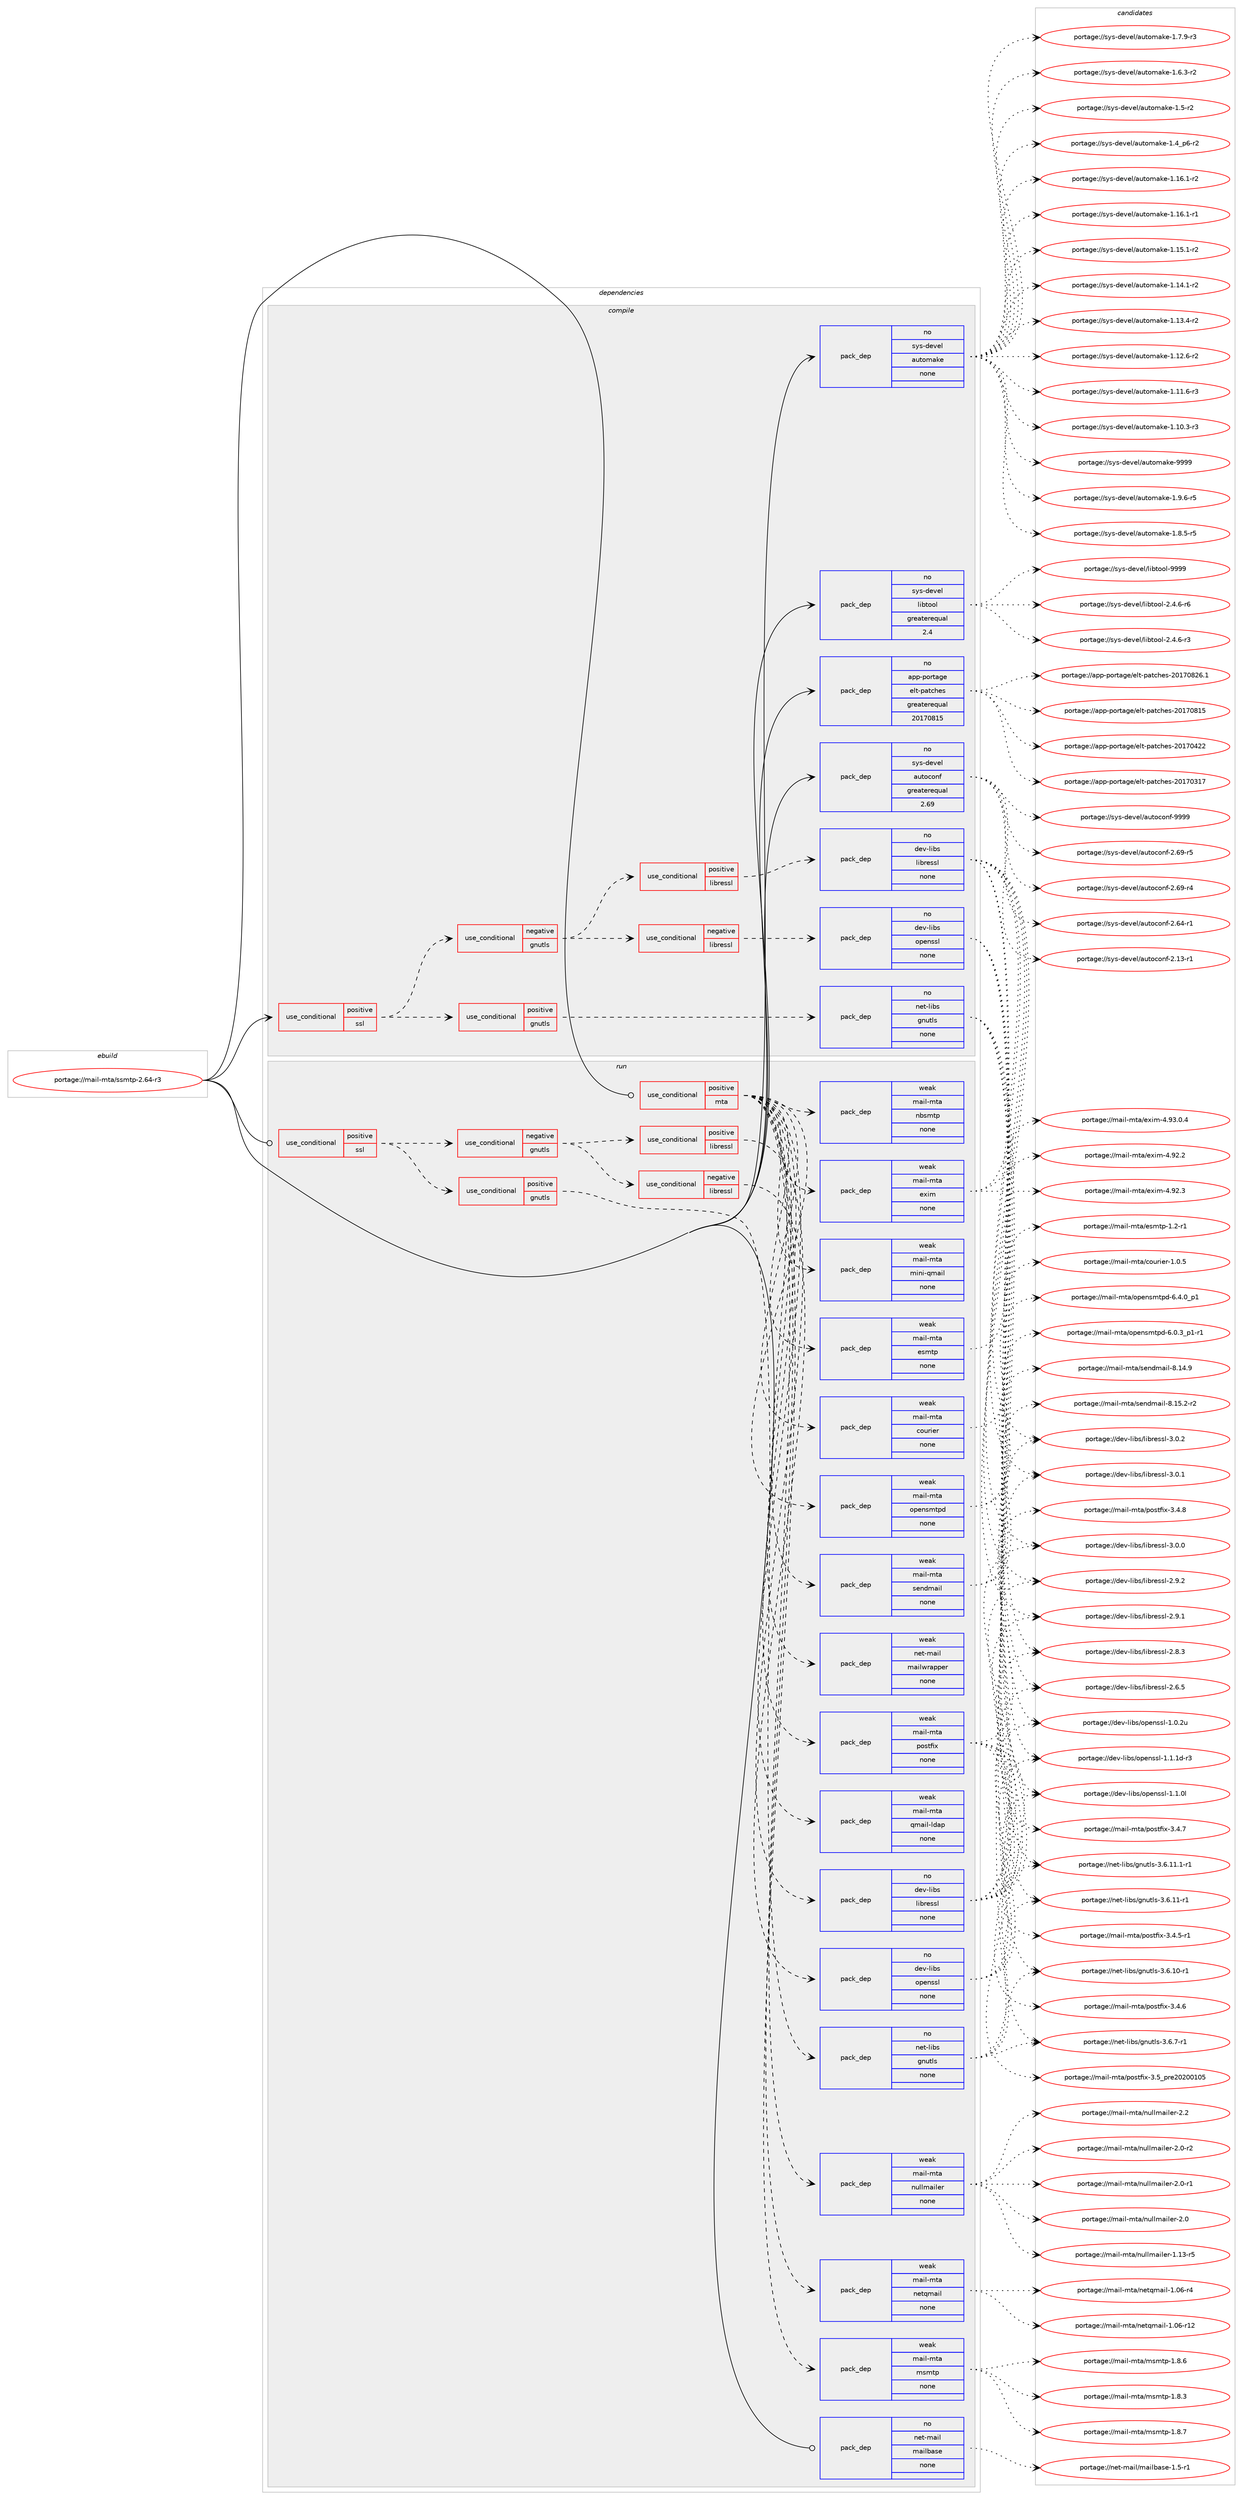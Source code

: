 digraph prolog {

# *************
# Graph options
# *************

newrank=true;
concentrate=true;
compound=true;
graph [rankdir=LR,fontname=Helvetica,fontsize=10,ranksep=1.5];#, ranksep=2.5, nodesep=0.2];
edge  [arrowhead=vee];
node  [fontname=Helvetica,fontsize=10];

# **********
# The ebuild
# **********

subgraph cluster_leftcol {
color=gray;
label=<<i>ebuild</i>>;
id [label="portage://mail-mta/ssmtp-2.64-r3", color=red, width=4, href="../mail-mta/ssmtp-2.64-r3.svg"];
}

# ****************
# The dependencies
# ****************

subgraph cluster_midcol {
color=gray;
label=<<i>dependencies</i>>;
subgraph cluster_compile {
fillcolor="#eeeeee";
style=filled;
label=<<i>compile</i>>;
subgraph cond52718 {
dependency231064 [label=<<TABLE BORDER="0" CELLBORDER="1" CELLSPACING="0" CELLPADDING="4"><TR><TD ROWSPAN="3" CELLPADDING="10">use_conditional</TD></TR><TR><TD>positive</TD></TR><TR><TD>ssl</TD></TR></TABLE>>, shape=none, color=red];
subgraph cond52719 {
dependency231065 [label=<<TABLE BORDER="0" CELLBORDER="1" CELLSPACING="0" CELLPADDING="4"><TR><TD ROWSPAN="3" CELLPADDING="10">use_conditional</TD></TR><TR><TD>positive</TD></TR><TR><TD>gnutls</TD></TR></TABLE>>, shape=none, color=red];
subgraph pack174809 {
dependency231066 [label=<<TABLE BORDER="0" CELLBORDER="1" CELLSPACING="0" CELLPADDING="4" WIDTH="220"><TR><TD ROWSPAN="6" CELLPADDING="30">pack_dep</TD></TR><TR><TD WIDTH="110">no</TD></TR><TR><TD>net-libs</TD></TR><TR><TD>gnutls</TD></TR><TR><TD>none</TD></TR><TR><TD></TD></TR></TABLE>>, shape=none, color=blue];
}
dependency231065:e -> dependency231066:w [weight=20,style="dashed",arrowhead="vee"];
}
dependency231064:e -> dependency231065:w [weight=20,style="dashed",arrowhead="vee"];
subgraph cond52720 {
dependency231067 [label=<<TABLE BORDER="0" CELLBORDER="1" CELLSPACING="0" CELLPADDING="4"><TR><TD ROWSPAN="3" CELLPADDING="10">use_conditional</TD></TR><TR><TD>negative</TD></TR><TR><TD>gnutls</TD></TR></TABLE>>, shape=none, color=red];
subgraph cond52721 {
dependency231068 [label=<<TABLE BORDER="0" CELLBORDER="1" CELLSPACING="0" CELLPADDING="4"><TR><TD ROWSPAN="3" CELLPADDING="10">use_conditional</TD></TR><TR><TD>negative</TD></TR><TR><TD>libressl</TD></TR></TABLE>>, shape=none, color=red];
subgraph pack174810 {
dependency231069 [label=<<TABLE BORDER="0" CELLBORDER="1" CELLSPACING="0" CELLPADDING="4" WIDTH="220"><TR><TD ROWSPAN="6" CELLPADDING="30">pack_dep</TD></TR><TR><TD WIDTH="110">no</TD></TR><TR><TD>dev-libs</TD></TR><TR><TD>openssl</TD></TR><TR><TD>none</TD></TR><TR><TD></TD></TR></TABLE>>, shape=none, color=blue];
}
dependency231068:e -> dependency231069:w [weight=20,style="dashed",arrowhead="vee"];
}
dependency231067:e -> dependency231068:w [weight=20,style="dashed",arrowhead="vee"];
subgraph cond52722 {
dependency231070 [label=<<TABLE BORDER="0" CELLBORDER="1" CELLSPACING="0" CELLPADDING="4"><TR><TD ROWSPAN="3" CELLPADDING="10">use_conditional</TD></TR><TR><TD>positive</TD></TR><TR><TD>libressl</TD></TR></TABLE>>, shape=none, color=red];
subgraph pack174811 {
dependency231071 [label=<<TABLE BORDER="0" CELLBORDER="1" CELLSPACING="0" CELLPADDING="4" WIDTH="220"><TR><TD ROWSPAN="6" CELLPADDING="30">pack_dep</TD></TR><TR><TD WIDTH="110">no</TD></TR><TR><TD>dev-libs</TD></TR><TR><TD>libressl</TD></TR><TR><TD>none</TD></TR><TR><TD></TD></TR></TABLE>>, shape=none, color=blue];
}
dependency231070:e -> dependency231071:w [weight=20,style="dashed",arrowhead="vee"];
}
dependency231067:e -> dependency231070:w [weight=20,style="dashed",arrowhead="vee"];
}
dependency231064:e -> dependency231067:w [weight=20,style="dashed",arrowhead="vee"];
}
id:e -> dependency231064:w [weight=20,style="solid",arrowhead="vee"];
subgraph pack174812 {
dependency231072 [label=<<TABLE BORDER="0" CELLBORDER="1" CELLSPACING="0" CELLPADDING="4" WIDTH="220"><TR><TD ROWSPAN="6" CELLPADDING="30">pack_dep</TD></TR><TR><TD WIDTH="110">no</TD></TR><TR><TD>app-portage</TD></TR><TR><TD>elt-patches</TD></TR><TR><TD>greaterequal</TD></TR><TR><TD>20170815</TD></TR></TABLE>>, shape=none, color=blue];
}
id:e -> dependency231072:w [weight=20,style="solid",arrowhead="vee"];
subgraph pack174813 {
dependency231073 [label=<<TABLE BORDER="0" CELLBORDER="1" CELLSPACING="0" CELLPADDING="4" WIDTH="220"><TR><TD ROWSPAN="6" CELLPADDING="30">pack_dep</TD></TR><TR><TD WIDTH="110">no</TD></TR><TR><TD>sys-devel</TD></TR><TR><TD>autoconf</TD></TR><TR><TD>greaterequal</TD></TR><TR><TD>2.69</TD></TR></TABLE>>, shape=none, color=blue];
}
id:e -> dependency231073:w [weight=20,style="solid",arrowhead="vee"];
subgraph pack174814 {
dependency231074 [label=<<TABLE BORDER="0" CELLBORDER="1" CELLSPACING="0" CELLPADDING="4" WIDTH="220"><TR><TD ROWSPAN="6" CELLPADDING="30">pack_dep</TD></TR><TR><TD WIDTH="110">no</TD></TR><TR><TD>sys-devel</TD></TR><TR><TD>automake</TD></TR><TR><TD>none</TD></TR><TR><TD></TD></TR></TABLE>>, shape=none, color=blue];
}
id:e -> dependency231074:w [weight=20,style="solid",arrowhead="vee"];
subgraph pack174815 {
dependency231075 [label=<<TABLE BORDER="0" CELLBORDER="1" CELLSPACING="0" CELLPADDING="4" WIDTH="220"><TR><TD ROWSPAN="6" CELLPADDING="30">pack_dep</TD></TR><TR><TD WIDTH="110">no</TD></TR><TR><TD>sys-devel</TD></TR><TR><TD>libtool</TD></TR><TR><TD>greaterequal</TD></TR><TR><TD>2.4</TD></TR></TABLE>>, shape=none, color=blue];
}
id:e -> dependency231075:w [weight=20,style="solid",arrowhead="vee"];
}
subgraph cluster_compileandrun {
fillcolor="#eeeeee";
style=filled;
label=<<i>compile and run</i>>;
}
subgraph cluster_run {
fillcolor="#eeeeee";
style=filled;
label=<<i>run</i>>;
subgraph cond52723 {
dependency231076 [label=<<TABLE BORDER="0" CELLBORDER="1" CELLSPACING="0" CELLPADDING="4"><TR><TD ROWSPAN="3" CELLPADDING="10">use_conditional</TD></TR><TR><TD>positive</TD></TR><TR><TD>mta</TD></TR></TABLE>>, shape=none, color=red];
subgraph pack174816 {
dependency231077 [label=<<TABLE BORDER="0" CELLBORDER="1" CELLSPACING="0" CELLPADDING="4" WIDTH="220"><TR><TD ROWSPAN="6" CELLPADDING="30">pack_dep</TD></TR><TR><TD WIDTH="110">weak</TD></TR><TR><TD>net-mail</TD></TR><TR><TD>mailwrapper</TD></TR><TR><TD>none</TD></TR><TR><TD></TD></TR></TABLE>>, shape=none, color=blue];
}
dependency231076:e -> dependency231077:w [weight=20,style="dashed",arrowhead="vee"];
subgraph pack174817 {
dependency231078 [label=<<TABLE BORDER="0" CELLBORDER="1" CELLSPACING="0" CELLPADDING="4" WIDTH="220"><TR><TD ROWSPAN="6" CELLPADDING="30">pack_dep</TD></TR><TR><TD WIDTH="110">weak</TD></TR><TR><TD>mail-mta</TD></TR><TR><TD>courier</TD></TR><TR><TD>none</TD></TR><TR><TD></TD></TR></TABLE>>, shape=none, color=blue];
}
dependency231076:e -> dependency231078:w [weight=20,style="dashed",arrowhead="vee"];
subgraph pack174818 {
dependency231079 [label=<<TABLE BORDER="0" CELLBORDER="1" CELLSPACING="0" CELLPADDING="4" WIDTH="220"><TR><TD ROWSPAN="6" CELLPADDING="30">pack_dep</TD></TR><TR><TD WIDTH="110">weak</TD></TR><TR><TD>mail-mta</TD></TR><TR><TD>esmtp</TD></TR><TR><TD>none</TD></TR><TR><TD></TD></TR></TABLE>>, shape=none, color=blue];
}
dependency231076:e -> dependency231079:w [weight=20,style="dashed",arrowhead="vee"];
subgraph pack174819 {
dependency231080 [label=<<TABLE BORDER="0" CELLBORDER="1" CELLSPACING="0" CELLPADDING="4" WIDTH="220"><TR><TD ROWSPAN="6" CELLPADDING="30">pack_dep</TD></TR><TR><TD WIDTH="110">weak</TD></TR><TR><TD>mail-mta</TD></TR><TR><TD>exim</TD></TR><TR><TD>none</TD></TR><TR><TD></TD></TR></TABLE>>, shape=none, color=blue];
}
dependency231076:e -> dependency231080:w [weight=20,style="dashed",arrowhead="vee"];
subgraph pack174820 {
dependency231081 [label=<<TABLE BORDER="0" CELLBORDER="1" CELLSPACING="0" CELLPADDING="4" WIDTH="220"><TR><TD ROWSPAN="6" CELLPADDING="30">pack_dep</TD></TR><TR><TD WIDTH="110">weak</TD></TR><TR><TD>mail-mta</TD></TR><TR><TD>mini-qmail</TD></TR><TR><TD>none</TD></TR><TR><TD></TD></TR></TABLE>>, shape=none, color=blue];
}
dependency231076:e -> dependency231081:w [weight=20,style="dashed",arrowhead="vee"];
subgraph pack174821 {
dependency231082 [label=<<TABLE BORDER="0" CELLBORDER="1" CELLSPACING="0" CELLPADDING="4" WIDTH="220"><TR><TD ROWSPAN="6" CELLPADDING="30">pack_dep</TD></TR><TR><TD WIDTH="110">weak</TD></TR><TR><TD>mail-mta</TD></TR><TR><TD>msmtp</TD></TR><TR><TD>none</TD></TR><TR><TD></TD></TR></TABLE>>, shape=none, color=blue];
}
dependency231076:e -> dependency231082:w [weight=20,style="dashed",arrowhead="vee"];
subgraph pack174822 {
dependency231083 [label=<<TABLE BORDER="0" CELLBORDER="1" CELLSPACING="0" CELLPADDING="4" WIDTH="220"><TR><TD ROWSPAN="6" CELLPADDING="30">pack_dep</TD></TR><TR><TD WIDTH="110">weak</TD></TR><TR><TD>mail-mta</TD></TR><TR><TD>nbsmtp</TD></TR><TR><TD>none</TD></TR><TR><TD></TD></TR></TABLE>>, shape=none, color=blue];
}
dependency231076:e -> dependency231083:w [weight=20,style="dashed",arrowhead="vee"];
subgraph pack174823 {
dependency231084 [label=<<TABLE BORDER="0" CELLBORDER="1" CELLSPACING="0" CELLPADDING="4" WIDTH="220"><TR><TD ROWSPAN="6" CELLPADDING="30">pack_dep</TD></TR><TR><TD WIDTH="110">weak</TD></TR><TR><TD>mail-mta</TD></TR><TR><TD>netqmail</TD></TR><TR><TD>none</TD></TR><TR><TD></TD></TR></TABLE>>, shape=none, color=blue];
}
dependency231076:e -> dependency231084:w [weight=20,style="dashed",arrowhead="vee"];
subgraph pack174824 {
dependency231085 [label=<<TABLE BORDER="0" CELLBORDER="1" CELLSPACING="0" CELLPADDING="4" WIDTH="220"><TR><TD ROWSPAN="6" CELLPADDING="30">pack_dep</TD></TR><TR><TD WIDTH="110">weak</TD></TR><TR><TD>mail-mta</TD></TR><TR><TD>nullmailer</TD></TR><TR><TD>none</TD></TR><TR><TD></TD></TR></TABLE>>, shape=none, color=blue];
}
dependency231076:e -> dependency231085:w [weight=20,style="dashed",arrowhead="vee"];
subgraph pack174825 {
dependency231086 [label=<<TABLE BORDER="0" CELLBORDER="1" CELLSPACING="0" CELLPADDING="4" WIDTH="220"><TR><TD ROWSPAN="6" CELLPADDING="30">pack_dep</TD></TR><TR><TD WIDTH="110">weak</TD></TR><TR><TD>mail-mta</TD></TR><TR><TD>postfix</TD></TR><TR><TD>none</TD></TR><TR><TD></TD></TR></TABLE>>, shape=none, color=blue];
}
dependency231076:e -> dependency231086:w [weight=20,style="dashed",arrowhead="vee"];
subgraph pack174826 {
dependency231087 [label=<<TABLE BORDER="0" CELLBORDER="1" CELLSPACING="0" CELLPADDING="4" WIDTH="220"><TR><TD ROWSPAN="6" CELLPADDING="30">pack_dep</TD></TR><TR><TD WIDTH="110">weak</TD></TR><TR><TD>mail-mta</TD></TR><TR><TD>qmail-ldap</TD></TR><TR><TD>none</TD></TR><TR><TD></TD></TR></TABLE>>, shape=none, color=blue];
}
dependency231076:e -> dependency231087:w [weight=20,style="dashed",arrowhead="vee"];
subgraph pack174827 {
dependency231088 [label=<<TABLE BORDER="0" CELLBORDER="1" CELLSPACING="0" CELLPADDING="4" WIDTH="220"><TR><TD ROWSPAN="6" CELLPADDING="30">pack_dep</TD></TR><TR><TD WIDTH="110">weak</TD></TR><TR><TD>mail-mta</TD></TR><TR><TD>sendmail</TD></TR><TR><TD>none</TD></TR><TR><TD></TD></TR></TABLE>>, shape=none, color=blue];
}
dependency231076:e -> dependency231088:w [weight=20,style="dashed",arrowhead="vee"];
subgraph pack174828 {
dependency231089 [label=<<TABLE BORDER="0" CELLBORDER="1" CELLSPACING="0" CELLPADDING="4" WIDTH="220"><TR><TD ROWSPAN="6" CELLPADDING="30">pack_dep</TD></TR><TR><TD WIDTH="110">weak</TD></TR><TR><TD>mail-mta</TD></TR><TR><TD>opensmtpd</TD></TR><TR><TD>none</TD></TR><TR><TD></TD></TR></TABLE>>, shape=none, color=blue];
}
dependency231076:e -> dependency231089:w [weight=20,style="dashed",arrowhead="vee"];
}
id:e -> dependency231076:w [weight=20,style="solid",arrowhead="odot"];
subgraph cond52724 {
dependency231090 [label=<<TABLE BORDER="0" CELLBORDER="1" CELLSPACING="0" CELLPADDING="4"><TR><TD ROWSPAN="3" CELLPADDING="10">use_conditional</TD></TR><TR><TD>positive</TD></TR><TR><TD>ssl</TD></TR></TABLE>>, shape=none, color=red];
subgraph cond52725 {
dependency231091 [label=<<TABLE BORDER="0" CELLBORDER="1" CELLSPACING="0" CELLPADDING="4"><TR><TD ROWSPAN="3" CELLPADDING="10">use_conditional</TD></TR><TR><TD>positive</TD></TR><TR><TD>gnutls</TD></TR></TABLE>>, shape=none, color=red];
subgraph pack174829 {
dependency231092 [label=<<TABLE BORDER="0" CELLBORDER="1" CELLSPACING="0" CELLPADDING="4" WIDTH="220"><TR><TD ROWSPAN="6" CELLPADDING="30">pack_dep</TD></TR><TR><TD WIDTH="110">no</TD></TR><TR><TD>net-libs</TD></TR><TR><TD>gnutls</TD></TR><TR><TD>none</TD></TR><TR><TD></TD></TR></TABLE>>, shape=none, color=blue];
}
dependency231091:e -> dependency231092:w [weight=20,style="dashed",arrowhead="vee"];
}
dependency231090:e -> dependency231091:w [weight=20,style="dashed",arrowhead="vee"];
subgraph cond52726 {
dependency231093 [label=<<TABLE BORDER="0" CELLBORDER="1" CELLSPACING="0" CELLPADDING="4"><TR><TD ROWSPAN="3" CELLPADDING="10">use_conditional</TD></TR><TR><TD>negative</TD></TR><TR><TD>gnutls</TD></TR></TABLE>>, shape=none, color=red];
subgraph cond52727 {
dependency231094 [label=<<TABLE BORDER="0" CELLBORDER="1" CELLSPACING="0" CELLPADDING="4"><TR><TD ROWSPAN="3" CELLPADDING="10">use_conditional</TD></TR><TR><TD>negative</TD></TR><TR><TD>libressl</TD></TR></TABLE>>, shape=none, color=red];
subgraph pack174830 {
dependency231095 [label=<<TABLE BORDER="0" CELLBORDER="1" CELLSPACING="0" CELLPADDING="4" WIDTH="220"><TR><TD ROWSPAN="6" CELLPADDING="30">pack_dep</TD></TR><TR><TD WIDTH="110">no</TD></TR><TR><TD>dev-libs</TD></TR><TR><TD>openssl</TD></TR><TR><TD>none</TD></TR><TR><TD></TD></TR></TABLE>>, shape=none, color=blue];
}
dependency231094:e -> dependency231095:w [weight=20,style="dashed",arrowhead="vee"];
}
dependency231093:e -> dependency231094:w [weight=20,style="dashed",arrowhead="vee"];
subgraph cond52728 {
dependency231096 [label=<<TABLE BORDER="0" CELLBORDER="1" CELLSPACING="0" CELLPADDING="4"><TR><TD ROWSPAN="3" CELLPADDING="10">use_conditional</TD></TR><TR><TD>positive</TD></TR><TR><TD>libressl</TD></TR></TABLE>>, shape=none, color=red];
subgraph pack174831 {
dependency231097 [label=<<TABLE BORDER="0" CELLBORDER="1" CELLSPACING="0" CELLPADDING="4" WIDTH="220"><TR><TD ROWSPAN="6" CELLPADDING="30">pack_dep</TD></TR><TR><TD WIDTH="110">no</TD></TR><TR><TD>dev-libs</TD></TR><TR><TD>libressl</TD></TR><TR><TD>none</TD></TR><TR><TD></TD></TR></TABLE>>, shape=none, color=blue];
}
dependency231096:e -> dependency231097:w [weight=20,style="dashed",arrowhead="vee"];
}
dependency231093:e -> dependency231096:w [weight=20,style="dashed",arrowhead="vee"];
}
dependency231090:e -> dependency231093:w [weight=20,style="dashed",arrowhead="vee"];
}
id:e -> dependency231090:w [weight=20,style="solid",arrowhead="odot"];
subgraph pack174832 {
dependency231098 [label=<<TABLE BORDER="0" CELLBORDER="1" CELLSPACING="0" CELLPADDING="4" WIDTH="220"><TR><TD ROWSPAN="6" CELLPADDING="30">pack_dep</TD></TR><TR><TD WIDTH="110">no</TD></TR><TR><TD>net-mail</TD></TR><TR><TD>mailbase</TD></TR><TR><TD>none</TD></TR><TR><TD></TD></TR></TABLE>>, shape=none, color=blue];
}
id:e -> dependency231098:w [weight=20,style="solid",arrowhead="odot"];
}
}

# **************
# The candidates
# **************

subgraph cluster_choices {
rank=same;
color=gray;
label=<<i>candidates</i>>;

subgraph choice174809 {
color=black;
nodesep=1;
choice1101011164510810598115471031101171161081154551465446554511449 [label="portage://net-libs/gnutls-3.6.7-r1", color=red, width=4,href="../net-libs/gnutls-3.6.7-r1.svg"];
choice1101011164510810598115471031101171161081154551465446494946494511449 [label="portage://net-libs/gnutls-3.6.11.1-r1", color=red, width=4,href="../net-libs/gnutls-3.6.11.1-r1.svg"];
choice110101116451081059811547103110117116108115455146544649494511449 [label="portage://net-libs/gnutls-3.6.11-r1", color=red, width=4,href="../net-libs/gnutls-3.6.11-r1.svg"];
choice110101116451081059811547103110117116108115455146544649484511449 [label="portage://net-libs/gnutls-3.6.10-r1", color=red, width=4,href="../net-libs/gnutls-3.6.10-r1.svg"];
dependency231066:e -> choice1101011164510810598115471031101171161081154551465446554511449:w [style=dotted,weight="100"];
dependency231066:e -> choice1101011164510810598115471031101171161081154551465446494946494511449:w [style=dotted,weight="100"];
dependency231066:e -> choice110101116451081059811547103110117116108115455146544649494511449:w [style=dotted,weight="100"];
dependency231066:e -> choice110101116451081059811547103110117116108115455146544649484511449:w [style=dotted,weight="100"];
}
subgraph choice174810 {
color=black;
nodesep=1;
choice1001011184510810598115471111121011101151151084549464946491004511451 [label="portage://dev-libs/openssl-1.1.1d-r3", color=red, width=4,href="../dev-libs/openssl-1.1.1d-r3.svg"];
choice100101118451081059811547111112101110115115108454946494648108 [label="portage://dev-libs/openssl-1.1.0l", color=red, width=4,href="../dev-libs/openssl-1.1.0l.svg"];
choice100101118451081059811547111112101110115115108454946484650117 [label="portage://dev-libs/openssl-1.0.2u", color=red, width=4,href="../dev-libs/openssl-1.0.2u.svg"];
dependency231069:e -> choice1001011184510810598115471111121011101151151084549464946491004511451:w [style=dotted,weight="100"];
dependency231069:e -> choice100101118451081059811547111112101110115115108454946494648108:w [style=dotted,weight="100"];
dependency231069:e -> choice100101118451081059811547111112101110115115108454946484650117:w [style=dotted,weight="100"];
}
subgraph choice174811 {
color=black;
nodesep=1;
choice10010111845108105981154710810598114101115115108455146484650 [label="portage://dev-libs/libressl-3.0.2", color=red, width=4,href="../dev-libs/libressl-3.0.2.svg"];
choice10010111845108105981154710810598114101115115108455146484649 [label="portage://dev-libs/libressl-3.0.1", color=red, width=4,href="../dev-libs/libressl-3.0.1.svg"];
choice10010111845108105981154710810598114101115115108455146484648 [label="portage://dev-libs/libressl-3.0.0", color=red, width=4,href="../dev-libs/libressl-3.0.0.svg"];
choice10010111845108105981154710810598114101115115108455046574650 [label="portage://dev-libs/libressl-2.9.2", color=red, width=4,href="../dev-libs/libressl-2.9.2.svg"];
choice10010111845108105981154710810598114101115115108455046574649 [label="portage://dev-libs/libressl-2.9.1", color=red, width=4,href="../dev-libs/libressl-2.9.1.svg"];
choice10010111845108105981154710810598114101115115108455046564651 [label="portage://dev-libs/libressl-2.8.3", color=red, width=4,href="../dev-libs/libressl-2.8.3.svg"];
choice10010111845108105981154710810598114101115115108455046544653 [label="portage://dev-libs/libressl-2.6.5", color=red, width=4,href="../dev-libs/libressl-2.6.5.svg"];
dependency231071:e -> choice10010111845108105981154710810598114101115115108455146484650:w [style=dotted,weight="100"];
dependency231071:e -> choice10010111845108105981154710810598114101115115108455146484649:w [style=dotted,weight="100"];
dependency231071:e -> choice10010111845108105981154710810598114101115115108455146484648:w [style=dotted,weight="100"];
dependency231071:e -> choice10010111845108105981154710810598114101115115108455046574650:w [style=dotted,weight="100"];
dependency231071:e -> choice10010111845108105981154710810598114101115115108455046574649:w [style=dotted,weight="100"];
dependency231071:e -> choice10010111845108105981154710810598114101115115108455046564651:w [style=dotted,weight="100"];
dependency231071:e -> choice10010111845108105981154710810598114101115115108455046544653:w [style=dotted,weight="100"];
}
subgraph choice174812 {
color=black;
nodesep=1;
choice971121124511211111411697103101471011081164511297116991041011154550484955485650544649 [label="portage://app-portage/elt-patches-20170826.1", color=red, width=4,href="../app-portage/elt-patches-20170826.1.svg"];
choice97112112451121111141169710310147101108116451129711699104101115455048495548564953 [label="portage://app-portage/elt-patches-20170815", color=red, width=4,href="../app-portage/elt-patches-20170815.svg"];
choice97112112451121111141169710310147101108116451129711699104101115455048495548525050 [label="portage://app-portage/elt-patches-20170422", color=red, width=4,href="../app-portage/elt-patches-20170422.svg"];
choice97112112451121111141169710310147101108116451129711699104101115455048495548514955 [label="portage://app-portage/elt-patches-20170317", color=red, width=4,href="../app-portage/elt-patches-20170317.svg"];
dependency231072:e -> choice971121124511211111411697103101471011081164511297116991041011154550484955485650544649:w [style=dotted,weight="100"];
dependency231072:e -> choice97112112451121111141169710310147101108116451129711699104101115455048495548564953:w [style=dotted,weight="100"];
dependency231072:e -> choice97112112451121111141169710310147101108116451129711699104101115455048495548525050:w [style=dotted,weight="100"];
dependency231072:e -> choice97112112451121111141169710310147101108116451129711699104101115455048495548514955:w [style=dotted,weight="100"];
}
subgraph choice174813 {
color=black;
nodesep=1;
choice115121115451001011181011084797117116111991111101024557575757 [label="portage://sys-devel/autoconf-9999", color=red, width=4,href="../sys-devel/autoconf-9999.svg"];
choice1151211154510010111810110847971171161119911111010245504654574511453 [label="portage://sys-devel/autoconf-2.69-r5", color=red, width=4,href="../sys-devel/autoconf-2.69-r5.svg"];
choice1151211154510010111810110847971171161119911111010245504654574511452 [label="portage://sys-devel/autoconf-2.69-r4", color=red, width=4,href="../sys-devel/autoconf-2.69-r4.svg"];
choice1151211154510010111810110847971171161119911111010245504654524511449 [label="portage://sys-devel/autoconf-2.64-r1", color=red, width=4,href="../sys-devel/autoconf-2.64-r1.svg"];
choice1151211154510010111810110847971171161119911111010245504649514511449 [label="portage://sys-devel/autoconf-2.13-r1", color=red, width=4,href="../sys-devel/autoconf-2.13-r1.svg"];
dependency231073:e -> choice115121115451001011181011084797117116111991111101024557575757:w [style=dotted,weight="100"];
dependency231073:e -> choice1151211154510010111810110847971171161119911111010245504654574511453:w [style=dotted,weight="100"];
dependency231073:e -> choice1151211154510010111810110847971171161119911111010245504654574511452:w [style=dotted,weight="100"];
dependency231073:e -> choice1151211154510010111810110847971171161119911111010245504654524511449:w [style=dotted,weight="100"];
dependency231073:e -> choice1151211154510010111810110847971171161119911111010245504649514511449:w [style=dotted,weight="100"];
}
subgraph choice174814 {
color=black;
nodesep=1;
choice115121115451001011181011084797117116111109971071014557575757 [label="portage://sys-devel/automake-9999", color=red, width=4,href="../sys-devel/automake-9999.svg"];
choice115121115451001011181011084797117116111109971071014549465746544511453 [label="portage://sys-devel/automake-1.9.6-r5", color=red, width=4,href="../sys-devel/automake-1.9.6-r5.svg"];
choice115121115451001011181011084797117116111109971071014549465646534511453 [label="portage://sys-devel/automake-1.8.5-r5", color=red, width=4,href="../sys-devel/automake-1.8.5-r5.svg"];
choice115121115451001011181011084797117116111109971071014549465546574511451 [label="portage://sys-devel/automake-1.7.9-r3", color=red, width=4,href="../sys-devel/automake-1.7.9-r3.svg"];
choice115121115451001011181011084797117116111109971071014549465446514511450 [label="portage://sys-devel/automake-1.6.3-r2", color=red, width=4,href="../sys-devel/automake-1.6.3-r2.svg"];
choice11512111545100101118101108479711711611110997107101454946534511450 [label="portage://sys-devel/automake-1.5-r2", color=red, width=4,href="../sys-devel/automake-1.5-r2.svg"];
choice115121115451001011181011084797117116111109971071014549465295112544511450 [label="portage://sys-devel/automake-1.4_p6-r2", color=red, width=4,href="../sys-devel/automake-1.4_p6-r2.svg"];
choice11512111545100101118101108479711711611110997107101454946495446494511450 [label="portage://sys-devel/automake-1.16.1-r2", color=red, width=4,href="../sys-devel/automake-1.16.1-r2.svg"];
choice11512111545100101118101108479711711611110997107101454946495446494511449 [label="portage://sys-devel/automake-1.16.1-r1", color=red, width=4,href="../sys-devel/automake-1.16.1-r1.svg"];
choice11512111545100101118101108479711711611110997107101454946495346494511450 [label="portage://sys-devel/automake-1.15.1-r2", color=red, width=4,href="../sys-devel/automake-1.15.1-r2.svg"];
choice11512111545100101118101108479711711611110997107101454946495246494511450 [label="portage://sys-devel/automake-1.14.1-r2", color=red, width=4,href="../sys-devel/automake-1.14.1-r2.svg"];
choice11512111545100101118101108479711711611110997107101454946495146524511450 [label="portage://sys-devel/automake-1.13.4-r2", color=red, width=4,href="../sys-devel/automake-1.13.4-r2.svg"];
choice11512111545100101118101108479711711611110997107101454946495046544511450 [label="portage://sys-devel/automake-1.12.6-r2", color=red, width=4,href="../sys-devel/automake-1.12.6-r2.svg"];
choice11512111545100101118101108479711711611110997107101454946494946544511451 [label="portage://sys-devel/automake-1.11.6-r3", color=red, width=4,href="../sys-devel/automake-1.11.6-r3.svg"];
choice11512111545100101118101108479711711611110997107101454946494846514511451 [label="portage://sys-devel/automake-1.10.3-r3", color=red, width=4,href="../sys-devel/automake-1.10.3-r3.svg"];
dependency231074:e -> choice115121115451001011181011084797117116111109971071014557575757:w [style=dotted,weight="100"];
dependency231074:e -> choice115121115451001011181011084797117116111109971071014549465746544511453:w [style=dotted,weight="100"];
dependency231074:e -> choice115121115451001011181011084797117116111109971071014549465646534511453:w [style=dotted,weight="100"];
dependency231074:e -> choice115121115451001011181011084797117116111109971071014549465546574511451:w [style=dotted,weight="100"];
dependency231074:e -> choice115121115451001011181011084797117116111109971071014549465446514511450:w [style=dotted,weight="100"];
dependency231074:e -> choice11512111545100101118101108479711711611110997107101454946534511450:w [style=dotted,weight="100"];
dependency231074:e -> choice115121115451001011181011084797117116111109971071014549465295112544511450:w [style=dotted,weight="100"];
dependency231074:e -> choice11512111545100101118101108479711711611110997107101454946495446494511450:w [style=dotted,weight="100"];
dependency231074:e -> choice11512111545100101118101108479711711611110997107101454946495446494511449:w [style=dotted,weight="100"];
dependency231074:e -> choice11512111545100101118101108479711711611110997107101454946495346494511450:w [style=dotted,weight="100"];
dependency231074:e -> choice11512111545100101118101108479711711611110997107101454946495246494511450:w [style=dotted,weight="100"];
dependency231074:e -> choice11512111545100101118101108479711711611110997107101454946495146524511450:w [style=dotted,weight="100"];
dependency231074:e -> choice11512111545100101118101108479711711611110997107101454946495046544511450:w [style=dotted,weight="100"];
dependency231074:e -> choice11512111545100101118101108479711711611110997107101454946494946544511451:w [style=dotted,weight="100"];
dependency231074:e -> choice11512111545100101118101108479711711611110997107101454946494846514511451:w [style=dotted,weight="100"];
}
subgraph choice174815 {
color=black;
nodesep=1;
choice1151211154510010111810110847108105981161111111084557575757 [label="portage://sys-devel/libtool-9999", color=red, width=4,href="../sys-devel/libtool-9999.svg"];
choice1151211154510010111810110847108105981161111111084550465246544511454 [label="portage://sys-devel/libtool-2.4.6-r6", color=red, width=4,href="../sys-devel/libtool-2.4.6-r6.svg"];
choice1151211154510010111810110847108105981161111111084550465246544511451 [label="portage://sys-devel/libtool-2.4.6-r3", color=red, width=4,href="../sys-devel/libtool-2.4.6-r3.svg"];
dependency231075:e -> choice1151211154510010111810110847108105981161111111084557575757:w [style=dotted,weight="100"];
dependency231075:e -> choice1151211154510010111810110847108105981161111111084550465246544511454:w [style=dotted,weight="100"];
dependency231075:e -> choice1151211154510010111810110847108105981161111111084550465246544511451:w [style=dotted,weight="100"];
}
subgraph choice174816 {
color=black;
nodesep=1;
}
subgraph choice174817 {
color=black;
nodesep=1;
choice1099710510845109116974799111117114105101114454946484653 [label="portage://mail-mta/courier-1.0.5", color=red, width=4,href="../mail-mta/courier-1.0.5.svg"];
dependency231078:e -> choice1099710510845109116974799111117114105101114454946484653:w [style=dotted,weight="100"];
}
subgraph choice174818 {
color=black;
nodesep=1;
choice10997105108451091169747101115109116112454946504511449 [label="portage://mail-mta/esmtp-1.2-r1", color=red, width=4,href="../mail-mta/esmtp-1.2-r1.svg"];
dependency231079:e -> choice10997105108451091169747101115109116112454946504511449:w [style=dotted,weight="100"];
}
subgraph choice174819 {
color=black;
nodesep=1;
choice10997105108451091169747101120105109455246575146484652 [label="portage://mail-mta/exim-4.93.0.4", color=red, width=4,href="../mail-mta/exim-4.93.0.4.svg"];
choice1099710510845109116974710112010510945524657504651 [label="portage://mail-mta/exim-4.92.3", color=red, width=4,href="../mail-mta/exim-4.92.3.svg"];
choice1099710510845109116974710112010510945524657504650 [label="portage://mail-mta/exim-4.92.2", color=red, width=4,href="../mail-mta/exim-4.92.2.svg"];
dependency231080:e -> choice10997105108451091169747101120105109455246575146484652:w [style=dotted,weight="100"];
dependency231080:e -> choice1099710510845109116974710112010510945524657504651:w [style=dotted,weight="100"];
dependency231080:e -> choice1099710510845109116974710112010510945524657504650:w [style=dotted,weight="100"];
}
subgraph choice174820 {
color=black;
nodesep=1;
}
subgraph choice174821 {
color=black;
nodesep=1;
choice10997105108451091169747109115109116112454946564655 [label="portage://mail-mta/msmtp-1.8.7", color=red, width=4,href="../mail-mta/msmtp-1.8.7.svg"];
choice10997105108451091169747109115109116112454946564654 [label="portage://mail-mta/msmtp-1.8.6", color=red, width=4,href="../mail-mta/msmtp-1.8.6.svg"];
choice10997105108451091169747109115109116112454946564651 [label="portage://mail-mta/msmtp-1.8.3", color=red, width=4,href="../mail-mta/msmtp-1.8.3.svg"];
dependency231082:e -> choice10997105108451091169747109115109116112454946564655:w [style=dotted,weight="100"];
dependency231082:e -> choice10997105108451091169747109115109116112454946564654:w [style=dotted,weight="100"];
dependency231082:e -> choice10997105108451091169747109115109116112454946564651:w [style=dotted,weight="100"];
}
subgraph choice174822 {
color=black;
nodesep=1;
}
subgraph choice174823 {
color=black;
nodesep=1;
choice109971051084510911697471101011161131099710510845494648544511452 [label="portage://mail-mta/netqmail-1.06-r4", color=red, width=4,href="../mail-mta/netqmail-1.06-r4.svg"];
choice10997105108451091169747110101116113109971051084549464854451144950 [label="portage://mail-mta/netqmail-1.06-r12", color=red, width=4,href="../mail-mta/netqmail-1.06-r12.svg"];
dependency231084:e -> choice109971051084510911697471101011161131099710510845494648544511452:w [style=dotted,weight="100"];
dependency231084:e -> choice10997105108451091169747110101116113109971051084549464854451144950:w [style=dotted,weight="100"];
}
subgraph choice174824 {
color=black;
nodesep=1;
choice109971051084510911697471101171081081099710510810111445504650 [label="portage://mail-mta/nullmailer-2.2", color=red, width=4,href="../mail-mta/nullmailer-2.2.svg"];
choice1099710510845109116974711011710810810997105108101114455046484511450 [label="portage://mail-mta/nullmailer-2.0-r2", color=red, width=4,href="../mail-mta/nullmailer-2.0-r2.svg"];
choice1099710510845109116974711011710810810997105108101114455046484511449 [label="portage://mail-mta/nullmailer-2.0-r1", color=red, width=4,href="../mail-mta/nullmailer-2.0-r1.svg"];
choice109971051084510911697471101171081081099710510810111445504648 [label="portage://mail-mta/nullmailer-2.0", color=red, width=4,href="../mail-mta/nullmailer-2.0.svg"];
choice109971051084510911697471101171081081099710510810111445494649514511453 [label="portage://mail-mta/nullmailer-1.13-r5", color=red, width=4,href="../mail-mta/nullmailer-1.13-r5.svg"];
dependency231085:e -> choice109971051084510911697471101171081081099710510810111445504650:w [style=dotted,weight="100"];
dependency231085:e -> choice1099710510845109116974711011710810810997105108101114455046484511450:w [style=dotted,weight="100"];
dependency231085:e -> choice1099710510845109116974711011710810810997105108101114455046484511449:w [style=dotted,weight="100"];
dependency231085:e -> choice109971051084510911697471101171081081099710510810111445504648:w [style=dotted,weight="100"];
dependency231085:e -> choice109971051084510911697471101171081081099710510810111445494649514511453:w [style=dotted,weight="100"];
}
subgraph choice174825 {
color=black;
nodesep=1;
choice1099710510845109116974711211111511610210512045514653951121141015048504848494853 [label="portage://mail-mta/postfix-3.5_pre20200105", color=red, width=4,href="../mail-mta/postfix-3.5_pre20200105.svg"];
choice10997105108451091169747112111115116102105120455146524656 [label="portage://mail-mta/postfix-3.4.8", color=red, width=4,href="../mail-mta/postfix-3.4.8.svg"];
choice10997105108451091169747112111115116102105120455146524655 [label="portage://mail-mta/postfix-3.4.7", color=red, width=4,href="../mail-mta/postfix-3.4.7.svg"];
choice10997105108451091169747112111115116102105120455146524654 [label="portage://mail-mta/postfix-3.4.6", color=red, width=4,href="../mail-mta/postfix-3.4.6.svg"];
choice109971051084510911697471121111151161021051204551465246534511449 [label="portage://mail-mta/postfix-3.4.5-r1", color=red, width=4,href="../mail-mta/postfix-3.4.5-r1.svg"];
dependency231086:e -> choice1099710510845109116974711211111511610210512045514653951121141015048504848494853:w [style=dotted,weight="100"];
dependency231086:e -> choice10997105108451091169747112111115116102105120455146524656:w [style=dotted,weight="100"];
dependency231086:e -> choice10997105108451091169747112111115116102105120455146524655:w [style=dotted,weight="100"];
dependency231086:e -> choice10997105108451091169747112111115116102105120455146524654:w [style=dotted,weight="100"];
dependency231086:e -> choice109971051084510911697471121111151161021051204551465246534511449:w [style=dotted,weight="100"];
}
subgraph choice174826 {
color=black;
nodesep=1;
}
subgraph choice174827 {
color=black;
nodesep=1;
choice1099710510845109116974711510111010010997105108455646495346504511450 [label="portage://mail-mta/sendmail-8.15.2-r2", color=red, width=4,href="../mail-mta/sendmail-8.15.2-r2.svg"];
choice109971051084510911697471151011101001099710510845564649524657 [label="portage://mail-mta/sendmail-8.14.9", color=red, width=4,href="../mail-mta/sendmail-8.14.9.svg"];
dependency231088:e -> choice1099710510845109116974711510111010010997105108455646495346504511450:w [style=dotted,weight="100"];
dependency231088:e -> choice109971051084510911697471151011101001099710510845564649524657:w [style=dotted,weight="100"];
}
subgraph choice174828 {
color=black;
nodesep=1;
choice109971051084510911697471111121011101151091161121004554465246489511249 [label="portage://mail-mta/opensmtpd-6.4.0_p1", color=red, width=4,href="../mail-mta/opensmtpd-6.4.0_p1.svg"];
choice1099710510845109116974711111210111011510911611210045544648465195112494511449 [label="portage://mail-mta/opensmtpd-6.0.3_p1-r1", color=red, width=4,href="../mail-mta/opensmtpd-6.0.3_p1-r1.svg"];
dependency231089:e -> choice109971051084510911697471111121011101151091161121004554465246489511249:w [style=dotted,weight="100"];
dependency231089:e -> choice1099710510845109116974711111210111011510911611210045544648465195112494511449:w [style=dotted,weight="100"];
}
subgraph choice174829 {
color=black;
nodesep=1;
choice1101011164510810598115471031101171161081154551465446554511449 [label="portage://net-libs/gnutls-3.6.7-r1", color=red, width=4,href="../net-libs/gnutls-3.6.7-r1.svg"];
choice1101011164510810598115471031101171161081154551465446494946494511449 [label="portage://net-libs/gnutls-3.6.11.1-r1", color=red, width=4,href="../net-libs/gnutls-3.6.11.1-r1.svg"];
choice110101116451081059811547103110117116108115455146544649494511449 [label="portage://net-libs/gnutls-3.6.11-r1", color=red, width=4,href="../net-libs/gnutls-3.6.11-r1.svg"];
choice110101116451081059811547103110117116108115455146544649484511449 [label="portage://net-libs/gnutls-3.6.10-r1", color=red, width=4,href="../net-libs/gnutls-3.6.10-r1.svg"];
dependency231092:e -> choice1101011164510810598115471031101171161081154551465446554511449:w [style=dotted,weight="100"];
dependency231092:e -> choice1101011164510810598115471031101171161081154551465446494946494511449:w [style=dotted,weight="100"];
dependency231092:e -> choice110101116451081059811547103110117116108115455146544649494511449:w [style=dotted,weight="100"];
dependency231092:e -> choice110101116451081059811547103110117116108115455146544649484511449:w [style=dotted,weight="100"];
}
subgraph choice174830 {
color=black;
nodesep=1;
choice1001011184510810598115471111121011101151151084549464946491004511451 [label="portage://dev-libs/openssl-1.1.1d-r3", color=red, width=4,href="../dev-libs/openssl-1.1.1d-r3.svg"];
choice100101118451081059811547111112101110115115108454946494648108 [label="portage://dev-libs/openssl-1.1.0l", color=red, width=4,href="../dev-libs/openssl-1.1.0l.svg"];
choice100101118451081059811547111112101110115115108454946484650117 [label="portage://dev-libs/openssl-1.0.2u", color=red, width=4,href="../dev-libs/openssl-1.0.2u.svg"];
dependency231095:e -> choice1001011184510810598115471111121011101151151084549464946491004511451:w [style=dotted,weight="100"];
dependency231095:e -> choice100101118451081059811547111112101110115115108454946494648108:w [style=dotted,weight="100"];
dependency231095:e -> choice100101118451081059811547111112101110115115108454946484650117:w [style=dotted,weight="100"];
}
subgraph choice174831 {
color=black;
nodesep=1;
choice10010111845108105981154710810598114101115115108455146484650 [label="portage://dev-libs/libressl-3.0.2", color=red, width=4,href="../dev-libs/libressl-3.0.2.svg"];
choice10010111845108105981154710810598114101115115108455146484649 [label="portage://dev-libs/libressl-3.0.1", color=red, width=4,href="../dev-libs/libressl-3.0.1.svg"];
choice10010111845108105981154710810598114101115115108455146484648 [label="portage://dev-libs/libressl-3.0.0", color=red, width=4,href="../dev-libs/libressl-3.0.0.svg"];
choice10010111845108105981154710810598114101115115108455046574650 [label="portage://dev-libs/libressl-2.9.2", color=red, width=4,href="../dev-libs/libressl-2.9.2.svg"];
choice10010111845108105981154710810598114101115115108455046574649 [label="portage://dev-libs/libressl-2.9.1", color=red, width=4,href="../dev-libs/libressl-2.9.1.svg"];
choice10010111845108105981154710810598114101115115108455046564651 [label="portage://dev-libs/libressl-2.8.3", color=red, width=4,href="../dev-libs/libressl-2.8.3.svg"];
choice10010111845108105981154710810598114101115115108455046544653 [label="portage://dev-libs/libressl-2.6.5", color=red, width=4,href="../dev-libs/libressl-2.6.5.svg"];
dependency231097:e -> choice10010111845108105981154710810598114101115115108455146484650:w [style=dotted,weight="100"];
dependency231097:e -> choice10010111845108105981154710810598114101115115108455146484649:w [style=dotted,weight="100"];
dependency231097:e -> choice10010111845108105981154710810598114101115115108455146484648:w [style=dotted,weight="100"];
dependency231097:e -> choice10010111845108105981154710810598114101115115108455046574650:w [style=dotted,weight="100"];
dependency231097:e -> choice10010111845108105981154710810598114101115115108455046574649:w [style=dotted,weight="100"];
dependency231097:e -> choice10010111845108105981154710810598114101115115108455046564651:w [style=dotted,weight="100"];
dependency231097:e -> choice10010111845108105981154710810598114101115115108455046544653:w [style=dotted,weight="100"];
}
subgraph choice174832 {
color=black;
nodesep=1;
choice110101116451099710510847109971051089897115101454946534511449 [label="portage://net-mail/mailbase-1.5-r1", color=red, width=4,href="../net-mail/mailbase-1.5-r1.svg"];
dependency231098:e -> choice110101116451099710510847109971051089897115101454946534511449:w [style=dotted,weight="100"];
}
}

}
